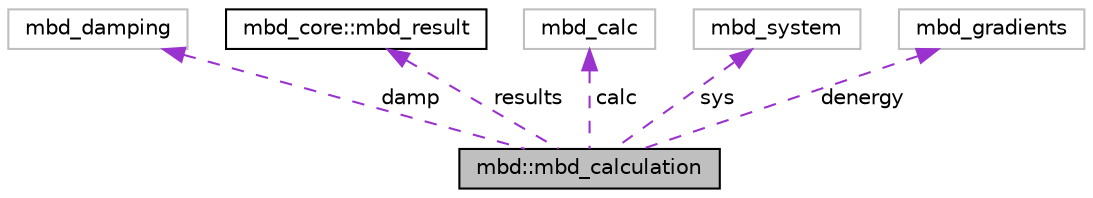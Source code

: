 digraph "mbd::mbd_calculation"
{
  edge [fontname="Helvetica",fontsize="10",labelfontname="Helvetica",labelfontsize="10"];
  node [fontname="Helvetica",fontsize="10",shape=record];
  Node1 [label="mbd::mbd_calculation",height=0.2,width=0.4,color="black", fillcolor="grey75", style="filled", fontcolor="black"];
  Node2 -> Node1 [dir="back",color="darkorchid3",fontsize="10",style="dashed",label=" damp" ,fontname="Helvetica"];
  Node2 [label="mbd_damping",height=0.2,width=0.4,color="grey75", fillcolor="white", style="filled"];
  Node3 -> Node1 [dir="back",color="darkorchid3",fontsize="10",style="dashed",label=" results" ,fontname="Helvetica"];
  Node3 [label="mbd_core::mbd_result",height=0.2,width=0.4,color="black", fillcolor="white", style="filled",URL="$structmbd__core_1_1mbd__result.html"];
  Node4 -> Node1 [dir="back",color="darkorchid3",fontsize="10",style="dashed",label=" calc" ,fontname="Helvetica"];
  Node4 [label="mbd_calc",height=0.2,width=0.4,color="grey75", fillcolor="white", style="filled"];
  Node5 -> Node1 [dir="back",color="darkorchid3",fontsize="10",style="dashed",label=" sys" ,fontname="Helvetica"];
  Node5 [label="mbd_system",height=0.2,width=0.4,color="grey75", fillcolor="white", style="filled"];
  Node6 -> Node1 [dir="back",color="darkorchid3",fontsize="10",style="dashed",label=" denergy" ,fontname="Helvetica"];
  Node6 [label="mbd_gradients",height=0.2,width=0.4,color="grey75", fillcolor="white", style="filled"];
}
